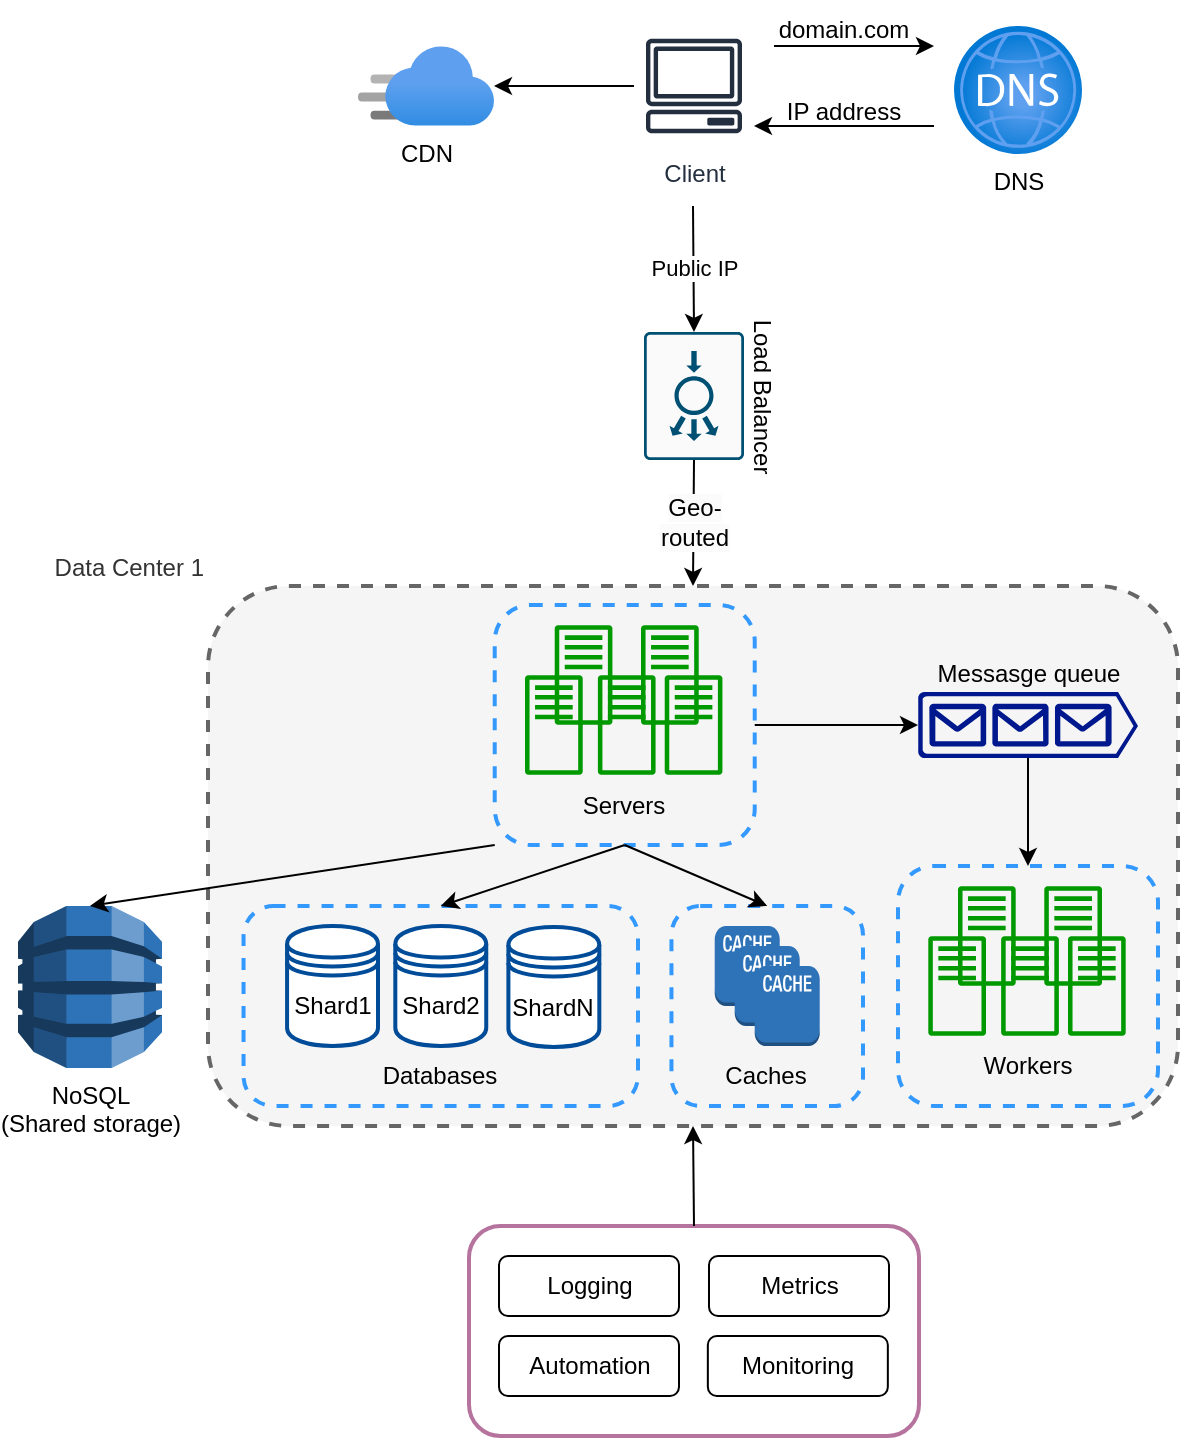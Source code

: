 <mxfile version="24.2.3" type="github">
  <diagram name="Page-1" id="aJdUUnHXH2kh8VmLgzIS">
    <mxGraphModel dx="1243" dy="831" grid="1" gridSize="10" guides="1" tooltips="1" connect="1" arrows="1" fold="1" page="1" pageScale="1" pageWidth="850" pageHeight="1100" math="0" shadow="0">
      <root>
        <mxCell id="0" />
        <mxCell id="1" parent="0" />
        <mxCell id="bp-vKxV_hlAgK0k2TYMo-3" value="Data Center 1" style="rounded=1;whiteSpace=wrap;html=1;dashed=1;strokeWidth=2;fillColor=#f5f5f5;fontColor=#333333;strokeColor=#666666;align=right;labelPosition=left;verticalLabelPosition=top;verticalAlign=bottom;" parent="1" vertex="1">
          <mxGeometry x="137" y="350" width="485" height="270" as="geometry" />
        </mxCell>
        <mxCell id="u_6Jhnb3s3K0sa4x8jdL-8" value="" style="rounded=1;whiteSpace=wrap;html=1;dashed=1;strokeWidth=2;fillColor=none;strokeColor=#3399FF;" parent="1" vertex="1">
          <mxGeometry x="154.77" y="510" width="197.23" height="100" as="geometry" />
        </mxCell>
        <mxCell id="IRDAZbnhrmjxmqdq8_ro-2" value="DNS" style="image;aspect=fixed;html=1;points=[];align=center;fontSize=12;image=img/lib/azure2/networking/DNS_Zones.svg;" parent="1" vertex="1">
          <mxGeometry x="510" y="70" width="64" height="64" as="geometry" />
        </mxCell>
        <mxCell id="IRDAZbnhrmjxmqdq8_ro-3" value="Client" style="sketch=0;outlineConnect=0;fontColor=#232F3E;gradientColor=none;strokeColor=#232F3E;fillColor=#ffffff;dashed=0;verticalLabelPosition=bottom;verticalAlign=top;align=center;html=1;fontSize=12;fontStyle=0;aspect=fixed;shape=mxgraph.aws4.resourceIcon;resIcon=mxgraph.aws4.client;" parent="1" vertex="1">
          <mxGeometry x="350" y="70" width="60" height="60" as="geometry" />
        </mxCell>
        <mxCell id="IRDAZbnhrmjxmqdq8_ro-4" value="" style="endArrow=classic;html=1;rounded=0;" parent="1" edge="1">
          <mxGeometry width="50" height="50" relative="1" as="geometry">
            <mxPoint x="420" y="80" as="sourcePoint" />
            <mxPoint x="500" y="80" as="targetPoint" />
          </mxGeometry>
        </mxCell>
        <mxCell id="IRDAZbnhrmjxmqdq8_ro-5" value="" style="endArrow=classic;html=1;rounded=0;" parent="1" edge="1">
          <mxGeometry width="50" height="50" relative="1" as="geometry">
            <mxPoint x="500" y="120" as="sourcePoint" />
            <mxPoint x="410" y="120" as="targetPoint" />
          </mxGeometry>
        </mxCell>
        <mxCell id="IRDAZbnhrmjxmqdq8_ro-6" value="domain.com" style="text;html=1;align=center;verticalAlign=middle;whiteSpace=wrap;rounded=0;" parent="1" vertex="1">
          <mxGeometry x="425" y="57" width="60" height="30" as="geometry" />
        </mxCell>
        <mxCell id="IRDAZbnhrmjxmqdq8_ro-7" value="IP address" style="text;html=1;align=center;verticalAlign=middle;whiteSpace=wrap;rounded=0;" parent="1" vertex="1">
          <mxGeometry x="425" y="98" width="60" height="30" as="geometry" />
        </mxCell>
        <mxCell id="IRDAZbnhrmjxmqdq8_ro-9" value="Public IP" style="endArrow=classic;html=1;rounded=0;entryX=0;entryY=0.5;entryDx=0;entryDy=0;entryPerimeter=0;" parent="1" target="bp-vKxV_hlAgK0k2TYMo-7" edge="1">
          <mxGeometry width="50" height="50" relative="1" as="geometry">
            <mxPoint x="379.5" y="160" as="sourcePoint" />
            <mxPoint x="379.5" y="230" as="targetPoint" />
          </mxGeometry>
        </mxCell>
        <mxCell id="IGtKASbwkltZqIFQSp29-2" value="Shard1" style="shape=datastore;whiteSpace=wrap;html=1;strokeColor=#004C99;strokeWidth=2;" parent="1" vertex="1">
          <mxGeometry x="176.54" y="520" width="45.46" height="60" as="geometry" />
        </mxCell>
        <mxCell id="bp-vKxV_hlAgK0k2TYMo-7" value="Load Balancer" style="sketch=0;points=[[0.015,0.015,0],[0.985,0.015,0],[0.985,0.985,0],[0.015,0.985,0],[0.25,0,0],[0.5,0,0],[0.75,0,0],[1,0.25,0],[1,0.5,0],[1,0.75,0],[0.75,1,0],[0.5,1,0],[0.25,1,0],[0,0.75,0],[0,0.5,0],[0,0.25,0]];verticalLabelPosition=top;html=1;verticalAlign=bottom;aspect=fixed;align=center;pointerEvents=1;shape=mxgraph.cisco19.rect;prIcon=load_balancer;fillColor=#FAFAFA;strokeColor=#005073;labelPosition=center;rotation=90;textDirection=ltr;" parent="1" vertex="1">
          <mxGeometry x="348" y="230" width="64" height="50" as="geometry" />
        </mxCell>
        <mxCell id="bp-vKxV_hlAgK0k2TYMo-8" value="&lt;span style=&quot;font-size: 12px; text-wrap: wrap; background-color: rgb(251, 251, 251);&quot;&gt;Geo-routed&lt;/span&gt;" style="endArrow=classic;html=1;rounded=0;exitX=1;exitY=0.5;exitDx=0;exitDy=0;exitPerimeter=0;entryX=0.5;entryY=0;entryDx=0;entryDy=0;" parent="1" source="bp-vKxV_hlAgK0k2TYMo-7" target="bp-vKxV_hlAgK0k2TYMo-3" edge="1">
          <mxGeometry width="50" height="50" relative="1" as="geometry">
            <mxPoint x="190" y="300" as="sourcePoint" />
            <mxPoint x="240" y="250" as="targetPoint" />
          </mxGeometry>
        </mxCell>
        <mxCell id="ZAImQmK_n9Z3y-bCYSJ8-1" value="CDN" style="image;aspect=fixed;html=1;points=[];align=center;fontSize=12;image=img/lib/azure2/app_services/CDN_Profiles.svg;" parent="1" vertex="1">
          <mxGeometry x="212" y="80" width="68" height="40" as="geometry" />
        </mxCell>
        <mxCell id="ZAImQmK_n9Z3y-bCYSJ8-2" value="" style="endArrow=classic;html=1;rounded=0;" parent="1" source="IRDAZbnhrmjxmqdq8_ro-3" target="ZAImQmK_n9Z3y-bCYSJ8-1" edge="1">
          <mxGeometry width="50" height="50" relative="1" as="geometry">
            <mxPoint x="400" y="450" as="sourcePoint" />
            <mxPoint x="450" y="400" as="targetPoint" />
          </mxGeometry>
        </mxCell>
        <mxCell id="ZAImQmK_n9Z3y-bCYSJ8-3" value="" style="outlineConnect=0;dashed=0;verticalLabelPosition=bottom;verticalAlign=top;align=center;html=1;shape=mxgraph.aws3.cache_node;fillColor=#2E73B8;gradientColor=none;" parent="1" vertex="1">
          <mxGeometry x="390.36" y="520" width="32.5" height="40" as="geometry" />
        </mxCell>
        <mxCell id="gn3RjjWk8DFoDF5kcvNO-3" value="NoSQL&lt;div&gt;(Shared storage)&lt;/div&gt;" style="outlineConnect=0;dashed=0;verticalLabelPosition=bottom;verticalAlign=top;align=center;html=1;shape=mxgraph.aws3.dynamo_db;fillColor=#2E73B8;gradientColor=none;" parent="1" vertex="1">
          <mxGeometry x="42" y="510" width="72" height="81" as="geometry" />
        </mxCell>
        <mxCell id="gn3RjjWk8DFoDF5kcvNO-4" value="" style="endArrow=classic;html=1;rounded=0;entryX=0.5;entryY=0;entryDx=0;entryDy=0;entryPerimeter=0;exitX=0;exitY=1;exitDx=0;exitDy=0;" parent="1" source="Y4jwXqfifL86XG0g3Bbs-1" target="gn3RjjWk8DFoDF5kcvNO-3" edge="1">
          <mxGeometry width="50" height="50" relative="1" as="geometry">
            <mxPoint x="257" y="480" as="sourcePoint" />
            <mxPoint x="458" y="1064" as="targetPoint" />
          </mxGeometry>
        </mxCell>
        <mxCell id="Y4jwXqfifL86XG0g3Bbs-1" value="" style="rounded=1;whiteSpace=wrap;html=1;dashed=1;strokeWidth=2;fillColor=none;strokeColor=#3399FF;" parent="1" vertex="1">
          <mxGeometry x="280.36" y="359.5" width="130" height="120" as="geometry" />
        </mxCell>
        <mxCell id="Y4jwXqfifL86XG0g3Bbs-2" value="" style="sketch=0;outlineConnect=0;fontColor=#232F3E;gradientColor=none;fillColor=#009900;strokeColor=none;dashed=0;verticalLabelPosition=bottom;verticalAlign=top;align=center;html=1;fontSize=12;fontStyle=0;aspect=fixed;pointerEvents=1;shape=mxgraph.aws4.traditional_server;strokeWidth=1;" parent="1" vertex="1">
          <mxGeometry x="310.36" y="369.5" width="28.85" height="50" as="geometry" />
        </mxCell>
        <mxCell id="Y4jwXqfifL86XG0g3Bbs-3" value="" style="sketch=0;outlineConnect=0;fontColor=#232F3E;gradientColor=none;fillColor=#009900;strokeColor=none;dashed=0;verticalLabelPosition=bottom;verticalAlign=top;align=center;html=1;fontSize=12;fontStyle=0;aspect=fixed;pointerEvents=1;shape=mxgraph.aws4.traditional_server;strokeWidth=1;" parent="1" vertex="1">
          <mxGeometry x="353.51" y="369.5" width="28.85" height="50" as="geometry" />
        </mxCell>
        <mxCell id="Y4jwXqfifL86XG0g3Bbs-4" value="" style="sketch=0;outlineConnect=0;fontColor=#232F3E;gradientColor=none;fillColor=#009900;strokeColor=none;dashed=0;verticalLabelPosition=bottom;verticalAlign=top;align=center;html=1;fontSize=12;fontStyle=0;aspect=fixed;pointerEvents=1;shape=mxgraph.aws4.traditional_server;strokeWidth=1;" parent="1" vertex="1">
          <mxGeometry x="295.51" y="394.5" width="28.85" height="50" as="geometry" />
        </mxCell>
        <mxCell id="Y4jwXqfifL86XG0g3Bbs-5" value="" style="sketch=0;outlineConnect=0;fontColor=#232F3E;gradientColor=none;fillColor=#009900;strokeColor=none;dashed=0;verticalLabelPosition=bottom;verticalAlign=top;align=center;html=1;fontSize=12;fontStyle=0;aspect=fixed;pointerEvents=1;shape=mxgraph.aws4.traditional_server;strokeWidth=1;" parent="1" vertex="1">
          <mxGeometry x="331.94" y="394.5" width="28.85" height="50" as="geometry" />
        </mxCell>
        <mxCell id="Y4jwXqfifL86XG0g3Bbs-6" value="" style="sketch=0;outlineConnect=0;fontColor=#232F3E;gradientColor=none;fillColor=#009900;strokeColor=none;dashed=0;verticalLabelPosition=bottom;verticalAlign=top;align=center;html=1;fontSize=12;fontStyle=0;aspect=fixed;pointerEvents=1;shape=mxgraph.aws4.traditional_server;strokeWidth=1;" parent="1" vertex="1">
          <mxGeometry x="365.36" y="394.5" width="28.85" height="50" as="geometry" />
        </mxCell>
        <mxCell id="Y4jwXqfifL86XG0g3Bbs-8" value="Servers" style="text;html=1;align=center;verticalAlign=middle;whiteSpace=wrap;rounded=0;" parent="1" vertex="1">
          <mxGeometry x="315.36" y="444.5" width="60" height="30" as="geometry" />
        </mxCell>
        <mxCell id="Y4jwXqfifL86XG0g3Bbs-20" value="Databases" style="text;html=1;align=center;verticalAlign=middle;whiteSpace=wrap;rounded=0;" parent="1" vertex="1">
          <mxGeometry x="223.39" y="580" width="60" height="30" as="geometry" />
        </mxCell>
        <mxCell id="Y4jwXqfifL86XG0g3Bbs-26" value="" style="outlineConnect=0;dashed=0;verticalLabelPosition=bottom;verticalAlign=top;align=center;html=1;shape=mxgraph.aws3.cache_node;fillColor=#2E73B8;gradientColor=none;" parent="1" vertex="1">
          <mxGeometry x="400.36" y="530" width="32.5" height="40" as="geometry" />
        </mxCell>
        <mxCell id="Y4jwXqfifL86XG0g3Bbs-27" value="" style="outlineConnect=0;dashed=0;verticalLabelPosition=bottom;verticalAlign=top;align=center;html=1;shape=mxgraph.aws3.cache_node;fillColor=#2E73B8;gradientColor=none;" parent="1" vertex="1">
          <mxGeometry x="410.36" y="540" width="32.5" height="40" as="geometry" />
        </mxCell>
        <mxCell id="Y4jwXqfifL86XG0g3Bbs-28" value="" style="rounded=1;whiteSpace=wrap;html=1;dashed=1;strokeWidth=2;fillColor=none;strokeColor=#3399FF;" parent="1" vertex="1">
          <mxGeometry x="368.73" y="510" width="95.77" height="100" as="geometry" />
        </mxCell>
        <mxCell id="Y4jwXqfifL86XG0g3Bbs-29" value="Caches" style="text;html=1;align=center;verticalAlign=middle;whiteSpace=wrap;rounded=0;" parent="1" vertex="1">
          <mxGeometry x="385.5" y="580" width="60" height="30" as="geometry" />
        </mxCell>
        <mxCell id="Y4jwXqfifL86XG0g3Bbs-55" value="" style="endArrow=classic;html=1;rounded=0;exitX=0.5;exitY=1;exitDx=0;exitDy=0;entryX=0.5;entryY=0;entryDx=0;entryDy=0;" parent="1" source="Y4jwXqfifL86XG0g3Bbs-1" target="u_6Jhnb3s3K0sa4x8jdL-8" edge="1">
          <mxGeometry width="50" height="50" relative="1" as="geometry">
            <mxPoint x="427" y="530" as="sourcePoint" />
            <mxPoint x="477" y="480" as="targetPoint" />
          </mxGeometry>
        </mxCell>
        <mxCell id="Y4jwXqfifL86XG0g3Bbs-56" value="" style="endArrow=classic;html=1;rounded=0;exitX=0.5;exitY=1;exitDx=0;exitDy=0;entryX=0.5;entryY=0;entryDx=0;entryDy=0;" parent="1" source="Y4jwXqfifL86XG0g3Bbs-1" target="Y4jwXqfifL86XG0g3Bbs-28" edge="1">
          <mxGeometry width="50" height="50" relative="1" as="geometry">
            <mxPoint x="267" y="490" as="sourcePoint" />
            <mxPoint x="213" y="520" as="targetPoint" />
          </mxGeometry>
        </mxCell>
        <mxCell id="dHWsdJInMsO5e4yq7-AD-1" value="" style="rounded=1;whiteSpace=wrap;html=1;dashed=1;strokeWidth=2;fillColor=none;strokeColor=#3399FF;" parent="1" vertex="1">
          <mxGeometry x="482" y="490" width="130" height="120" as="geometry" />
        </mxCell>
        <mxCell id="dHWsdJInMsO5e4yq7-AD-2" value="" style="sketch=0;outlineConnect=0;fontColor=#232F3E;gradientColor=none;fillColor=#009900;strokeColor=none;dashed=0;verticalLabelPosition=bottom;verticalAlign=top;align=center;html=1;fontSize=12;fontStyle=0;aspect=fixed;pointerEvents=1;shape=mxgraph.aws4.traditional_server;strokeWidth=1;" parent="1" vertex="1">
          <mxGeometry x="512" y="500" width="28.85" height="50" as="geometry" />
        </mxCell>
        <mxCell id="dHWsdJInMsO5e4yq7-AD-3" value="" style="sketch=0;outlineConnect=0;fontColor=#232F3E;gradientColor=none;fillColor=#009900;strokeColor=none;dashed=0;verticalLabelPosition=bottom;verticalAlign=top;align=center;html=1;fontSize=12;fontStyle=0;aspect=fixed;pointerEvents=1;shape=mxgraph.aws4.traditional_server;strokeWidth=1;" parent="1" vertex="1">
          <mxGeometry x="555.15" y="500" width="28.85" height="50" as="geometry" />
        </mxCell>
        <mxCell id="dHWsdJInMsO5e4yq7-AD-4" value="" style="sketch=0;outlineConnect=0;fontColor=#232F3E;gradientColor=none;fillColor=#009900;strokeColor=none;dashed=0;verticalLabelPosition=bottom;verticalAlign=top;align=center;html=1;fontSize=12;fontStyle=0;aspect=fixed;pointerEvents=1;shape=mxgraph.aws4.traditional_server;strokeWidth=1;" parent="1" vertex="1">
          <mxGeometry x="497.15" y="525" width="28.85" height="50" as="geometry" />
        </mxCell>
        <mxCell id="dHWsdJInMsO5e4yq7-AD-5" value="" style="sketch=0;outlineConnect=0;fontColor=#232F3E;gradientColor=none;fillColor=#009900;strokeColor=none;dashed=0;verticalLabelPosition=bottom;verticalAlign=top;align=center;html=1;fontSize=12;fontStyle=0;aspect=fixed;pointerEvents=1;shape=mxgraph.aws4.traditional_server;strokeWidth=1;" parent="1" vertex="1">
          <mxGeometry x="533.58" y="525" width="28.85" height="50" as="geometry" />
        </mxCell>
        <mxCell id="dHWsdJInMsO5e4yq7-AD-6" value="" style="sketch=0;outlineConnect=0;fontColor=#232F3E;gradientColor=none;fillColor=#009900;strokeColor=none;dashed=0;verticalLabelPosition=bottom;verticalAlign=top;align=center;html=1;fontSize=12;fontStyle=0;aspect=fixed;pointerEvents=1;shape=mxgraph.aws4.traditional_server;strokeWidth=1;" parent="1" vertex="1">
          <mxGeometry x="567" y="525" width="28.85" height="50" as="geometry" />
        </mxCell>
        <mxCell id="dHWsdJInMsO5e4yq7-AD-7" value="Workers" style="text;html=1;align=center;verticalAlign=middle;whiteSpace=wrap;rounded=0;" parent="1" vertex="1">
          <mxGeometry x="517" y="575" width="60" height="30" as="geometry" />
        </mxCell>
        <mxCell id="dHWsdJInMsO5e4yq7-AD-8" value="Messasge queue" style="sketch=0;aspect=fixed;pointerEvents=1;shadow=0;dashed=0;html=1;strokeColor=none;labelPosition=center;verticalLabelPosition=top;verticalAlign=bottom;align=center;fillColor=#00188D;shape=mxgraph.azure.queue_generic" parent="1" vertex="1">
          <mxGeometry x="492" y="403" width="110" height="33" as="geometry" />
        </mxCell>
        <mxCell id="dHWsdJInMsO5e4yq7-AD-9" value="" style="endArrow=classic;html=1;rounded=0;exitX=1;exitY=0.5;exitDx=0;exitDy=0;entryX=0;entryY=0.5;entryDx=0;entryDy=0;entryPerimeter=0;" parent="1" source="Y4jwXqfifL86XG0g3Bbs-1" target="dHWsdJInMsO5e4yq7-AD-8" edge="1">
          <mxGeometry width="50" height="50" relative="1" as="geometry">
            <mxPoint x="372" y="450" as="sourcePoint" />
            <mxPoint x="422" y="400" as="targetPoint" />
          </mxGeometry>
        </mxCell>
        <mxCell id="dHWsdJInMsO5e4yq7-AD-10" value="" style="endArrow=classic;html=1;rounded=0;exitX=0.5;exitY=1;exitDx=0;exitDy=0;exitPerimeter=0;entryX=0.5;entryY=0;entryDx=0;entryDy=0;" parent="1" source="dHWsdJInMsO5e4yq7-AD-8" target="dHWsdJInMsO5e4yq7-AD-1" edge="1">
          <mxGeometry width="50" height="50" relative="1" as="geometry">
            <mxPoint x="457" y="449.5" as="sourcePoint" />
            <mxPoint x="507" y="399.5" as="targetPoint" />
          </mxGeometry>
        </mxCell>
        <mxCell id="WcxSPvnPbZs15Tvt1uve-1" value="Logging" style="rounded=1;whiteSpace=wrap;html=1;" parent="1" vertex="1">
          <mxGeometry x="282.5" y="685" width="90" height="30" as="geometry" />
        </mxCell>
        <mxCell id="WcxSPvnPbZs15Tvt1uve-2" value="Metrics" style="rounded=1;whiteSpace=wrap;html=1;" parent="1" vertex="1">
          <mxGeometry x="387.5" y="685" width="90" height="30" as="geometry" />
        </mxCell>
        <mxCell id="WcxSPvnPbZs15Tvt1uve-3" value="Automation" style="rounded=1;whiteSpace=wrap;html=1;" parent="1" vertex="1">
          <mxGeometry x="282.5" y="725" width="90" height="30" as="geometry" />
        </mxCell>
        <mxCell id="WcxSPvnPbZs15Tvt1uve-4" value="Monitoring" style="rounded=1;whiteSpace=wrap;html=1;" parent="1" vertex="1">
          <mxGeometry x="386.92" y="725" width="90" height="30" as="geometry" />
        </mxCell>
        <mxCell id="WcxSPvnPbZs15Tvt1uve-5" value="" style="rounded=1;whiteSpace=wrap;html=1;fillColor=none;strokeWidth=2;strokeColor=#B5739D;" parent="1" vertex="1">
          <mxGeometry x="267.5" y="670" width="225" height="105" as="geometry" />
        </mxCell>
        <mxCell id="WcxSPvnPbZs15Tvt1uve-6" value="" style="endArrow=classic;html=1;rounded=0;exitX=0.5;exitY=0;exitDx=0;exitDy=0;entryX=0.5;entryY=1;entryDx=0;entryDy=0;" parent="1" source="WcxSPvnPbZs15Tvt1uve-5" target="bp-vKxV_hlAgK0k2TYMo-3" edge="1">
          <mxGeometry width="50" height="50" relative="1" as="geometry">
            <mxPoint x="400" y="590" as="sourcePoint" />
            <mxPoint x="450" y="540" as="targetPoint" />
          </mxGeometry>
        </mxCell>
        <mxCell id="vWZyrX3t7Op0cerK0_Na-1" value="Shard2" style="shape=datastore;whiteSpace=wrap;html=1;strokeColor=#004C99;strokeWidth=2;" parent="1" vertex="1">
          <mxGeometry x="230.66" y="520" width="45.46" height="60" as="geometry" />
        </mxCell>
        <mxCell id="vWZyrX3t7Op0cerK0_Na-2" value="ShardN" style="shape=datastore;whiteSpace=wrap;html=1;strokeColor=#004C99;strokeWidth=2;" parent="1" vertex="1">
          <mxGeometry x="287.2" y="520.5" width="45.46" height="60" as="geometry" />
        </mxCell>
      </root>
    </mxGraphModel>
  </diagram>
</mxfile>
